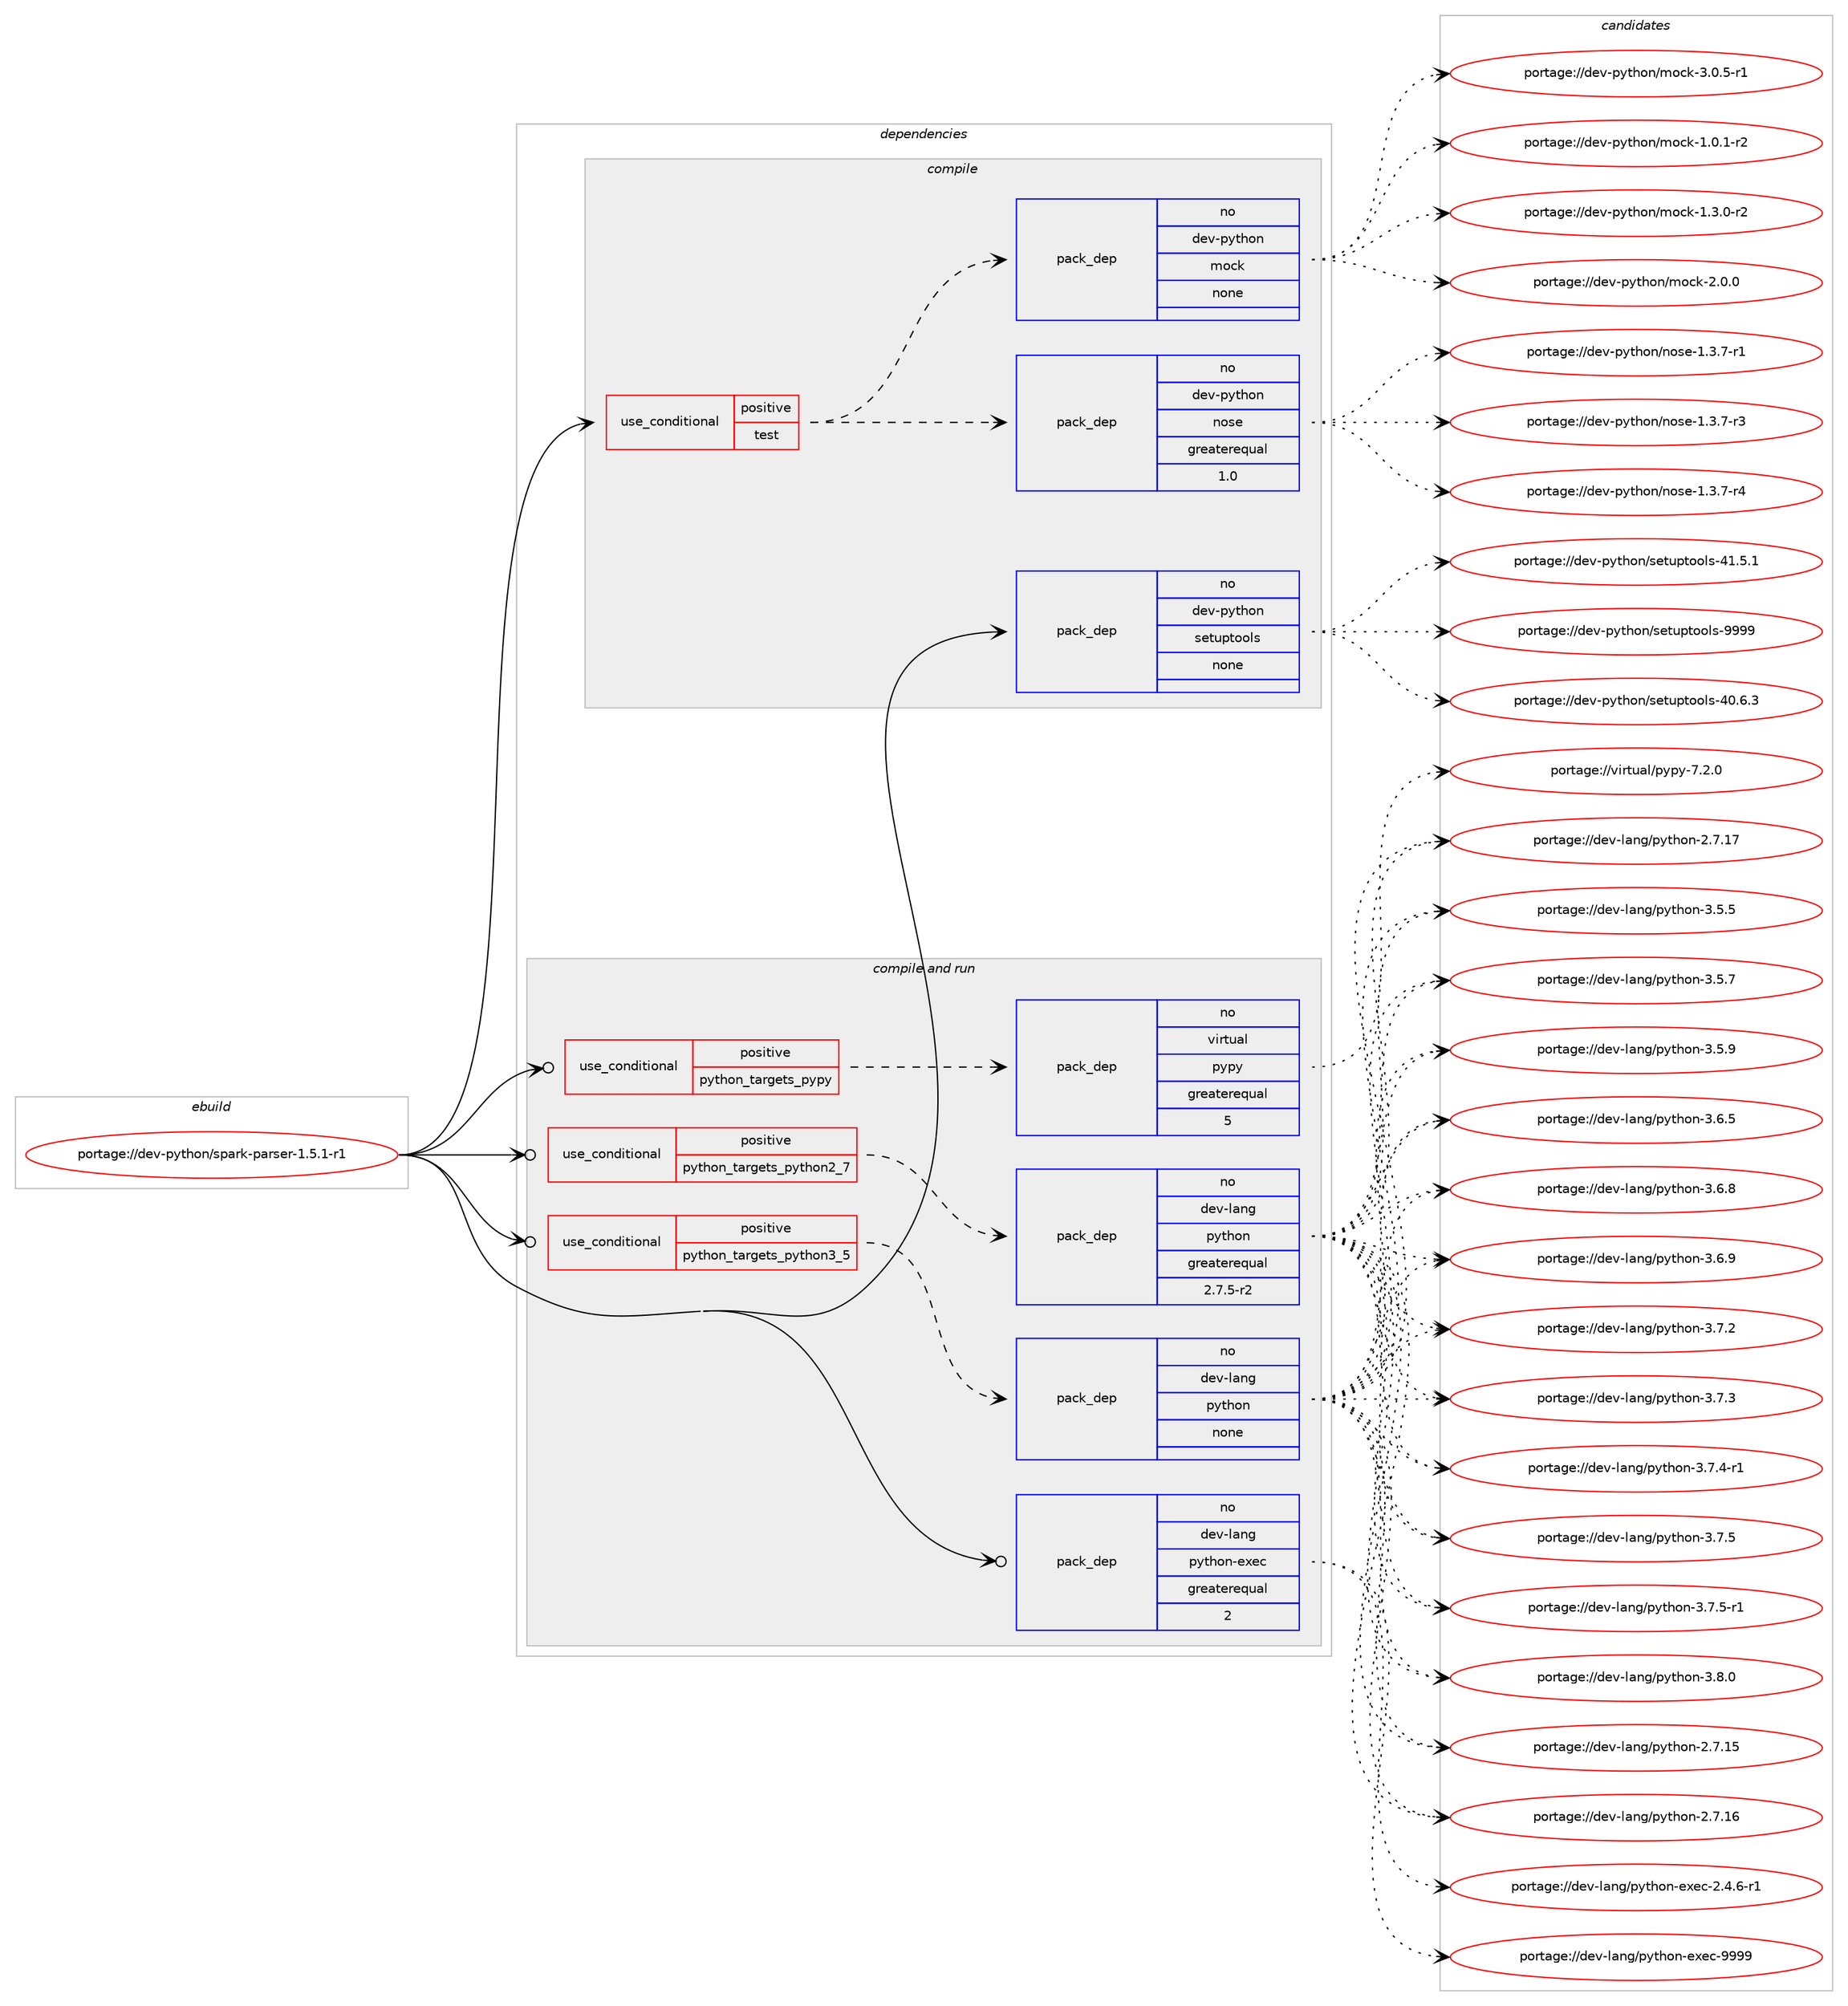 digraph prolog {

# *************
# Graph options
# *************

newrank=true;
concentrate=true;
compound=true;
graph [rankdir=LR,fontname=Helvetica,fontsize=10,ranksep=1.5];#, ranksep=2.5, nodesep=0.2];
edge  [arrowhead=vee];
node  [fontname=Helvetica,fontsize=10];

# **********
# The ebuild
# **********

subgraph cluster_leftcol {
color=gray;
rank=same;
label=<<i>ebuild</i>>;
id [label="portage://dev-python/spark-parser-1.5.1-r1", color=red, width=4, href="../dev-python/spark-parser-1.5.1-r1.svg"];
}

# ****************
# The dependencies
# ****************

subgraph cluster_midcol {
color=gray;
label=<<i>dependencies</i>>;
subgraph cluster_compile {
fillcolor="#eeeeee";
style=filled;
label=<<i>compile</i>>;
subgraph cond38831 {
dependency172748 [label=<<TABLE BORDER="0" CELLBORDER="1" CELLSPACING="0" CELLPADDING="4"><TR><TD ROWSPAN="3" CELLPADDING="10">use_conditional</TD></TR><TR><TD>positive</TD></TR><TR><TD>test</TD></TR></TABLE>>, shape=none, color=red];
subgraph pack130514 {
dependency172749 [label=<<TABLE BORDER="0" CELLBORDER="1" CELLSPACING="0" CELLPADDING="4" WIDTH="220"><TR><TD ROWSPAN="6" CELLPADDING="30">pack_dep</TD></TR><TR><TD WIDTH="110">no</TD></TR><TR><TD>dev-python</TD></TR><TR><TD>nose</TD></TR><TR><TD>greaterequal</TD></TR><TR><TD>1.0</TD></TR></TABLE>>, shape=none, color=blue];
}
dependency172748:e -> dependency172749:w [weight=20,style="dashed",arrowhead="vee"];
subgraph pack130515 {
dependency172750 [label=<<TABLE BORDER="0" CELLBORDER="1" CELLSPACING="0" CELLPADDING="4" WIDTH="220"><TR><TD ROWSPAN="6" CELLPADDING="30">pack_dep</TD></TR><TR><TD WIDTH="110">no</TD></TR><TR><TD>dev-python</TD></TR><TR><TD>mock</TD></TR><TR><TD>none</TD></TR><TR><TD></TD></TR></TABLE>>, shape=none, color=blue];
}
dependency172748:e -> dependency172750:w [weight=20,style="dashed",arrowhead="vee"];
}
id:e -> dependency172748:w [weight=20,style="solid",arrowhead="vee"];
subgraph pack130516 {
dependency172751 [label=<<TABLE BORDER="0" CELLBORDER="1" CELLSPACING="0" CELLPADDING="4" WIDTH="220"><TR><TD ROWSPAN="6" CELLPADDING="30">pack_dep</TD></TR><TR><TD WIDTH="110">no</TD></TR><TR><TD>dev-python</TD></TR><TR><TD>setuptools</TD></TR><TR><TD>none</TD></TR><TR><TD></TD></TR></TABLE>>, shape=none, color=blue];
}
id:e -> dependency172751:w [weight=20,style="solid",arrowhead="vee"];
}
subgraph cluster_compileandrun {
fillcolor="#eeeeee";
style=filled;
label=<<i>compile and run</i>>;
subgraph cond38832 {
dependency172752 [label=<<TABLE BORDER="0" CELLBORDER="1" CELLSPACING="0" CELLPADDING="4"><TR><TD ROWSPAN="3" CELLPADDING="10">use_conditional</TD></TR><TR><TD>positive</TD></TR><TR><TD>python_targets_pypy</TD></TR></TABLE>>, shape=none, color=red];
subgraph pack130517 {
dependency172753 [label=<<TABLE BORDER="0" CELLBORDER="1" CELLSPACING="0" CELLPADDING="4" WIDTH="220"><TR><TD ROWSPAN="6" CELLPADDING="30">pack_dep</TD></TR><TR><TD WIDTH="110">no</TD></TR><TR><TD>virtual</TD></TR><TR><TD>pypy</TD></TR><TR><TD>greaterequal</TD></TR><TR><TD>5</TD></TR></TABLE>>, shape=none, color=blue];
}
dependency172752:e -> dependency172753:w [weight=20,style="dashed",arrowhead="vee"];
}
id:e -> dependency172752:w [weight=20,style="solid",arrowhead="odotvee"];
subgraph cond38833 {
dependency172754 [label=<<TABLE BORDER="0" CELLBORDER="1" CELLSPACING="0" CELLPADDING="4"><TR><TD ROWSPAN="3" CELLPADDING="10">use_conditional</TD></TR><TR><TD>positive</TD></TR><TR><TD>python_targets_python2_7</TD></TR></TABLE>>, shape=none, color=red];
subgraph pack130518 {
dependency172755 [label=<<TABLE BORDER="0" CELLBORDER="1" CELLSPACING="0" CELLPADDING="4" WIDTH="220"><TR><TD ROWSPAN="6" CELLPADDING="30">pack_dep</TD></TR><TR><TD WIDTH="110">no</TD></TR><TR><TD>dev-lang</TD></TR><TR><TD>python</TD></TR><TR><TD>greaterequal</TD></TR><TR><TD>2.7.5-r2</TD></TR></TABLE>>, shape=none, color=blue];
}
dependency172754:e -> dependency172755:w [weight=20,style="dashed",arrowhead="vee"];
}
id:e -> dependency172754:w [weight=20,style="solid",arrowhead="odotvee"];
subgraph cond38834 {
dependency172756 [label=<<TABLE BORDER="0" CELLBORDER="1" CELLSPACING="0" CELLPADDING="4"><TR><TD ROWSPAN="3" CELLPADDING="10">use_conditional</TD></TR><TR><TD>positive</TD></TR><TR><TD>python_targets_python3_5</TD></TR></TABLE>>, shape=none, color=red];
subgraph pack130519 {
dependency172757 [label=<<TABLE BORDER="0" CELLBORDER="1" CELLSPACING="0" CELLPADDING="4" WIDTH="220"><TR><TD ROWSPAN="6" CELLPADDING="30">pack_dep</TD></TR><TR><TD WIDTH="110">no</TD></TR><TR><TD>dev-lang</TD></TR><TR><TD>python</TD></TR><TR><TD>none</TD></TR><TR><TD></TD></TR></TABLE>>, shape=none, color=blue];
}
dependency172756:e -> dependency172757:w [weight=20,style="dashed",arrowhead="vee"];
}
id:e -> dependency172756:w [weight=20,style="solid",arrowhead="odotvee"];
subgraph pack130520 {
dependency172758 [label=<<TABLE BORDER="0" CELLBORDER="1" CELLSPACING="0" CELLPADDING="4" WIDTH="220"><TR><TD ROWSPAN="6" CELLPADDING="30">pack_dep</TD></TR><TR><TD WIDTH="110">no</TD></TR><TR><TD>dev-lang</TD></TR><TR><TD>python-exec</TD></TR><TR><TD>greaterequal</TD></TR><TR><TD>2</TD></TR></TABLE>>, shape=none, color=blue];
}
id:e -> dependency172758:w [weight=20,style="solid",arrowhead="odotvee"];
}
subgraph cluster_run {
fillcolor="#eeeeee";
style=filled;
label=<<i>run</i>>;
}
}

# **************
# The candidates
# **************

subgraph cluster_choices {
rank=same;
color=gray;
label=<<i>candidates</i>>;

subgraph choice130514 {
color=black;
nodesep=1;
choiceportage10010111845112121116104111110471101111151014549465146554511449 [label="portage://dev-python/nose-1.3.7-r1", color=red, width=4,href="../dev-python/nose-1.3.7-r1.svg"];
choiceportage10010111845112121116104111110471101111151014549465146554511451 [label="portage://dev-python/nose-1.3.7-r3", color=red, width=4,href="../dev-python/nose-1.3.7-r3.svg"];
choiceportage10010111845112121116104111110471101111151014549465146554511452 [label="portage://dev-python/nose-1.3.7-r4", color=red, width=4,href="../dev-python/nose-1.3.7-r4.svg"];
dependency172749:e -> choiceportage10010111845112121116104111110471101111151014549465146554511449:w [style=dotted,weight="100"];
dependency172749:e -> choiceportage10010111845112121116104111110471101111151014549465146554511451:w [style=dotted,weight="100"];
dependency172749:e -> choiceportage10010111845112121116104111110471101111151014549465146554511452:w [style=dotted,weight="100"];
}
subgraph choice130515 {
color=black;
nodesep=1;
choiceportage1001011184511212111610411111047109111991074549464846494511450 [label="portage://dev-python/mock-1.0.1-r2", color=red, width=4,href="../dev-python/mock-1.0.1-r2.svg"];
choiceportage1001011184511212111610411111047109111991074549465146484511450 [label="portage://dev-python/mock-1.3.0-r2", color=red, width=4,href="../dev-python/mock-1.3.0-r2.svg"];
choiceportage100101118451121211161041111104710911199107455046484648 [label="portage://dev-python/mock-2.0.0", color=red, width=4,href="../dev-python/mock-2.0.0.svg"];
choiceportage1001011184511212111610411111047109111991074551464846534511449 [label="portage://dev-python/mock-3.0.5-r1", color=red, width=4,href="../dev-python/mock-3.0.5-r1.svg"];
dependency172750:e -> choiceportage1001011184511212111610411111047109111991074549464846494511450:w [style=dotted,weight="100"];
dependency172750:e -> choiceportage1001011184511212111610411111047109111991074549465146484511450:w [style=dotted,weight="100"];
dependency172750:e -> choiceportage100101118451121211161041111104710911199107455046484648:w [style=dotted,weight="100"];
dependency172750:e -> choiceportage1001011184511212111610411111047109111991074551464846534511449:w [style=dotted,weight="100"];
}
subgraph choice130516 {
color=black;
nodesep=1;
choiceportage100101118451121211161041111104711510111611711211611111110811545524846544651 [label="portage://dev-python/setuptools-40.6.3", color=red, width=4,href="../dev-python/setuptools-40.6.3.svg"];
choiceportage100101118451121211161041111104711510111611711211611111110811545524946534649 [label="portage://dev-python/setuptools-41.5.1", color=red, width=4,href="../dev-python/setuptools-41.5.1.svg"];
choiceportage10010111845112121116104111110471151011161171121161111111081154557575757 [label="portage://dev-python/setuptools-9999", color=red, width=4,href="../dev-python/setuptools-9999.svg"];
dependency172751:e -> choiceportage100101118451121211161041111104711510111611711211611111110811545524846544651:w [style=dotted,weight="100"];
dependency172751:e -> choiceportage100101118451121211161041111104711510111611711211611111110811545524946534649:w [style=dotted,weight="100"];
dependency172751:e -> choiceportage10010111845112121116104111110471151011161171121161111111081154557575757:w [style=dotted,weight="100"];
}
subgraph choice130517 {
color=black;
nodesep=1;
choiceportage1181051141161179710847112121112121455546504648 [label="portage://virtual/pypy-7.2.0", color=red, width=4,href="../virtual/pypy-7.2.0.svg"];
dependency172753:e -> choiceportage1181051141161179710847112121112121455546504648:w [style=dotted,weight="100"];
}
subgraph choice130518 {
color=black;
nodesep=1;
choiceportage10010111845108971101034711212111610411111045504655464953 [label="portage://dev-lang/python-2.7.15", color=red, width=4,href="../dev-lang/python-2.7.15.svg"];
choiceportage10010111845108971101034711212111610411111045504655464954 [label="portage://dev-lang/python-2.7.16", color=red, width=4,href="../dev-lang/python-2.7.16.svg"];
choiceportage10010111845108971101034711212111610411111045504655464955 [label="portage://dev-lang/python-2.7.17", color=red, width=4,href="../dev-lang/python-2.7.17.svg"];
choiceportage100101118451089711010347112121116104111110455146534653 [label="portage://dev-lang/python-3.5.5", color=red, width=4,href="../dev-lang/python-3.5.5.svg"];
choiceportage100101118451089711010347112121116104111110455146534655 [label="portage://dev-lang/python-3.5.7", color=red, width=4,href="../dev-lang/python-3.5.7.svg"];
choiceportage100101118451089711010347112121116104111110455146534657 [label="portage://dev-lang/python-3.5.9", color=red, width=4,href="../dev-lang/python-3.5.9.svg"];
choiceportage100101118451089711010347112121116104111110455146544653 [label="portage://dev-lang/python-3.6.5", color=red, width=4,href="../dev-lang/python-3.6.5.svg"];
choiceportage100101118451089711010347112121116104111110455146544656 [label="portage://dev-lang/python-3.6.8", color=red, width=4,href="../dev-lang/python-3.6.8.svg"];
choiceportage100101118451089711010347112121116104111110455146544657 [label="portage://dev-lang/python-3.6.9", color=red, width=4,href="../dev-lang/python-3.6.9.svg"];
choiceportage100101118451089711010347112121116104111110455146554650 [label="portage://dev-lang/python-3.7.2", color=red, width=4,href="../dev-lang/python-3.7.2.svg"];
choiceportage100101118451089711010347112121116104111110455146554651 [label="portage://dev-lang/python-3.7.3", color=red, width=4,href="../dev-lang/python-3.7.3.svg"];
choiceportage1001011184510897110103471121211161041111104551465546524511449 [label="portage://dev-lang/python-3.7.4-r1", color=red, width=4,href="../dev-lang/python-3.7.4-r1.svg"];
choiceportage100101118451089711010347112121116104111110455146554653 [label="portage://dev-lang/python-3.7.5", color=red, width=4,href="../dev-lang/python-3.7.5.svg"];
choiceportage1001011184510897110103471121211161041111104551465546534511449 [label="portage://dev-lang/python-3.7.5-r1", color=red, width=4,href="../dev-lang/python-3.7.5-r1.svg"];
choiceportage100101118451089711010347112121116104111110455146564648 [label="portage://dev-lang/python-3.8.0", color=red, width=4,href="../dev-lang/python-3.8.0.svg"];
dependency172755:e -> choiceportage10010111845108971101034711212111610411111045504655464953:w [style=dotted,weight="100"];
dependency172755:e -> choiceportage10010111845108971101034711212111610411111045504655464954:w [style=dotted,weight="100"];
dependency172755:e -> choiceportage10010111845108971101034711212111610411111045504655464955:w [style=dotted,weight="100"];
dependency172755:e -> choiceportage100101118451089711010347112121116104111110455146534653:w [style=dotted,weight="100"];
dependency172755:e -> choiceportage100101118451089711010347112121116104111110455146534655:w [style=dotted,weight="100"];
dependency172755:e -> choiceportage100101118451089711010347112121116104111110455146534657:w [style=dotted,weight="100"];
dependency172755:e -> choiceportage100101118451089711010347112121116104111110455146544653:w [style=dotted,weight="100"];
dependency172755:e -> choiceportage100101118451089711010347112121116104111110455146544656:w [style=dotted,weight="100"];
dependency172755:e -> choiceportage100101118451089711010347112121116104111110455146544657:w [style=dotted,weight="100"];
dependency172755:e -> choiceportage100101118451089711010347112121116104111110455146554650:w [style=dotted,weight="100"];
dependency172755:e -> choiceportage100101118451089711010347112121116104111110455146554651:w [style=dotted,weight="100"];
dependency172755:e -> choiceportage1001011184510897110103471121211161041111104551465546524511449:w [style=dotted,weight="100"];
dependency172755:e -> choiceportage100101118451089711010347112121116104111110455146554653:w [style=dotted,weight="100"];
dependency172755:e -> choiceportage1001011184510897110103471121211161041111104551465546534511449:w [style=dotted,weight="100"];
dependency172755:e -> choiceportage100101118451089711010347112121116104111110455146564648:w [style=dotted,weight="100"];
}
subgraph choice130519 {
color=black;
nodesep=1;
choiceportage10010111845108971101034711212111610411111045504655464953 [label="portage://dev-lang/python-2.7.15", color=red, width=4,href="../dev-lang/python-2.7.15.svg"];
choiceportage10010111845108971101034711212111610411111045504655464954 [label="portage://dev-lang/python-2.7.16", color=red, width=4,href="../dev-lang/python-2.7.16.svg"];
choiceportage10010111845108971101034711212111610411111045504655464955 [label="portage://dev-lang/python-2.7.17", color=red, width=4,href="../dev-lang/python-2.7.17.svg"];
choiceportage100101118451089711010347112121116104111110455146534653 [label="portage://dev-lang/python-3.5.5", color=red, width=4,href="../dev-lang/python-3.5.5.svg"];
choiceportage100101118451089711010347112121116104111110455146534655 [label="portage://dev-lang/python-3.5.7", color=red, width=4,href="../dev-lang/python-3.5.7.svg"];
choiceportage100101118451089711010347112121116104111110455146534657 [label="portage://dev-lang/python-3.5.9", color=red, width=4,href="../dev-lang/python-3.5.9.svg"];
choiceportage100101118451089711010347112121116104111110455146544653 [label="portage://dev-lang/python-3.6.5", color=red, width=4,href="../dev-lang/python-3.6.5.svg"];
choiceportage100101118451089711010347112121116104111110455146544656 [label="portage://dev-lang/python-3.6.8", color=red, width=4,href="../dev-lang/python-3.6.8.svg"];
choiceportage100101118451089711010347112121116104111110455146544657 [label="portage://dev-lang/python-3.6.9", color=red, width=4,href="../dev-lang/python-3.6.9.svg"];
choiceportage100101118451089711010347112121116104111110455146554650 [label="portage://dev-lang/python-3.7.2", color=red, width=4,href="../dev-lang/python-3.7.2.svg"];
choiceportage100101118451089711010347112121116104111110455146554651 [label="portage://dev-lang/python-3.7.3", color=red, width=4,href="../dev-lang/python-3.7.3.svg"];
choiceportage1001011184510897110103471121211161041111104551465546524511449 [label="portage://dev-lang/python-3.7.4-r1", color=red, width=4,href="../dev-lang/python-3.7.4-r1.svg"];
choiceportage100101118451089711010347112121116104111110455146554653 [label="portage://dev-lang/python-3.7.5", color=red, width=4,href="../dev-lang/python-3.7.5.svg"];
choiceportage1001011184510897110103471121211161041111104551465546534511449 [label="portage://dev-lang/python-3.7.5-r1", color=red, width=4,href="../dev-lang/python-3.7.5-r1.svg"];
choiceportage100101118451089711010347112121116104111110455146564648 [label="portage://dev-lang/python-3.8.0", color=red, width=4,href="../dev-lang/python-3.8.0.svg"];
dependency172757:e -> choiceportage10010111845108971101034711212111610411111045504655464953:w [style=dotted,weight="100"];
dependency172757:e -> choiceportage10010111845108971101034711212111610411111045504655464954:w [style=dotted,weight="100"];
dependency172757:e -> choiceportage10010111845108971101034711212111610411111045504655464955:w [style=dotted,weight="100"];
dependency172757:e -> choiceportage100101118451089711010347112121116104111110455146534653:w [style=dotted,weight="100"];
dependency172757:e -> choiceportage100101118451089711010347112121116104111110455146534655:w [style=dotted,weight="100"];
dependency172757:e -> choiceportage100101118451089711010347112121116104111110455146534657:w [style=dotted,weight="100"];
dependency172757:e -> choiceportage100101118451089711010347112121116104111110455146544653:w [style=dotted,weight="100"];
dependency172757:e -> choiceportage100101118451089711010347112121116104111110455146544656:w [style=dotted,weight="100"];
dependency172757:e -> choiceportage100101118451089711010347112121116104111110455146544657:w [style=dotted,weight="100"];
dependency172757:e -> choiceportage100101118451089711010347112121116104111110455146554650:w [style=dotted,weight="100"];
dependency172757:e -> choiceportage100101118451089711010347112121116104111110455146554651:w [style=dotted,weight="100"];
dependency172757:e -> choiceportage1001011184510897110103471121211161041111104551465546524511449:w [style=dotted,weight="100"];
dependency172757:e -> choiceportage100101118451089711010347112121116104111110455146554653:w [style=dotted,weight="100"];
dependency172757:e -> choiceportage1001011184510897110103471121211161041111104551465546534511449:w [style=dotted,weight="100"];
dependency172757:e -> choiceportage100101118451089711010347112121116104111110455146564648:w [style=dotted,weight="100"];
}
subgraph choice130520 {
color=black;
nodesep=1;
choiceportage10010111845108971101034711212111610411111045101120101994550465246544511449 [label="portage://dev-lang/python-exec-2.4.6-r1", color=red, width=4,href="../dev-lang/python-exec-2.4.6-r1.svg"];
choiceportage10010111845108971101034711212111610411111045101120101994557575757 [label="portage://dev-lang/python-exec-9999", color=red, width=4,href="../dev-lang/python-exec-9999.svg"];
dependency172758:e -> choiceportage10010111845108971101034711212111610411111045101120101994550465246544511449:w [style=dotted,weight="100"];
dependency172758:e -> choiceportage10010111845108971101034711212111610411111045101120101994557575757:w [style=dotted,weight="100"];
}
}

}

